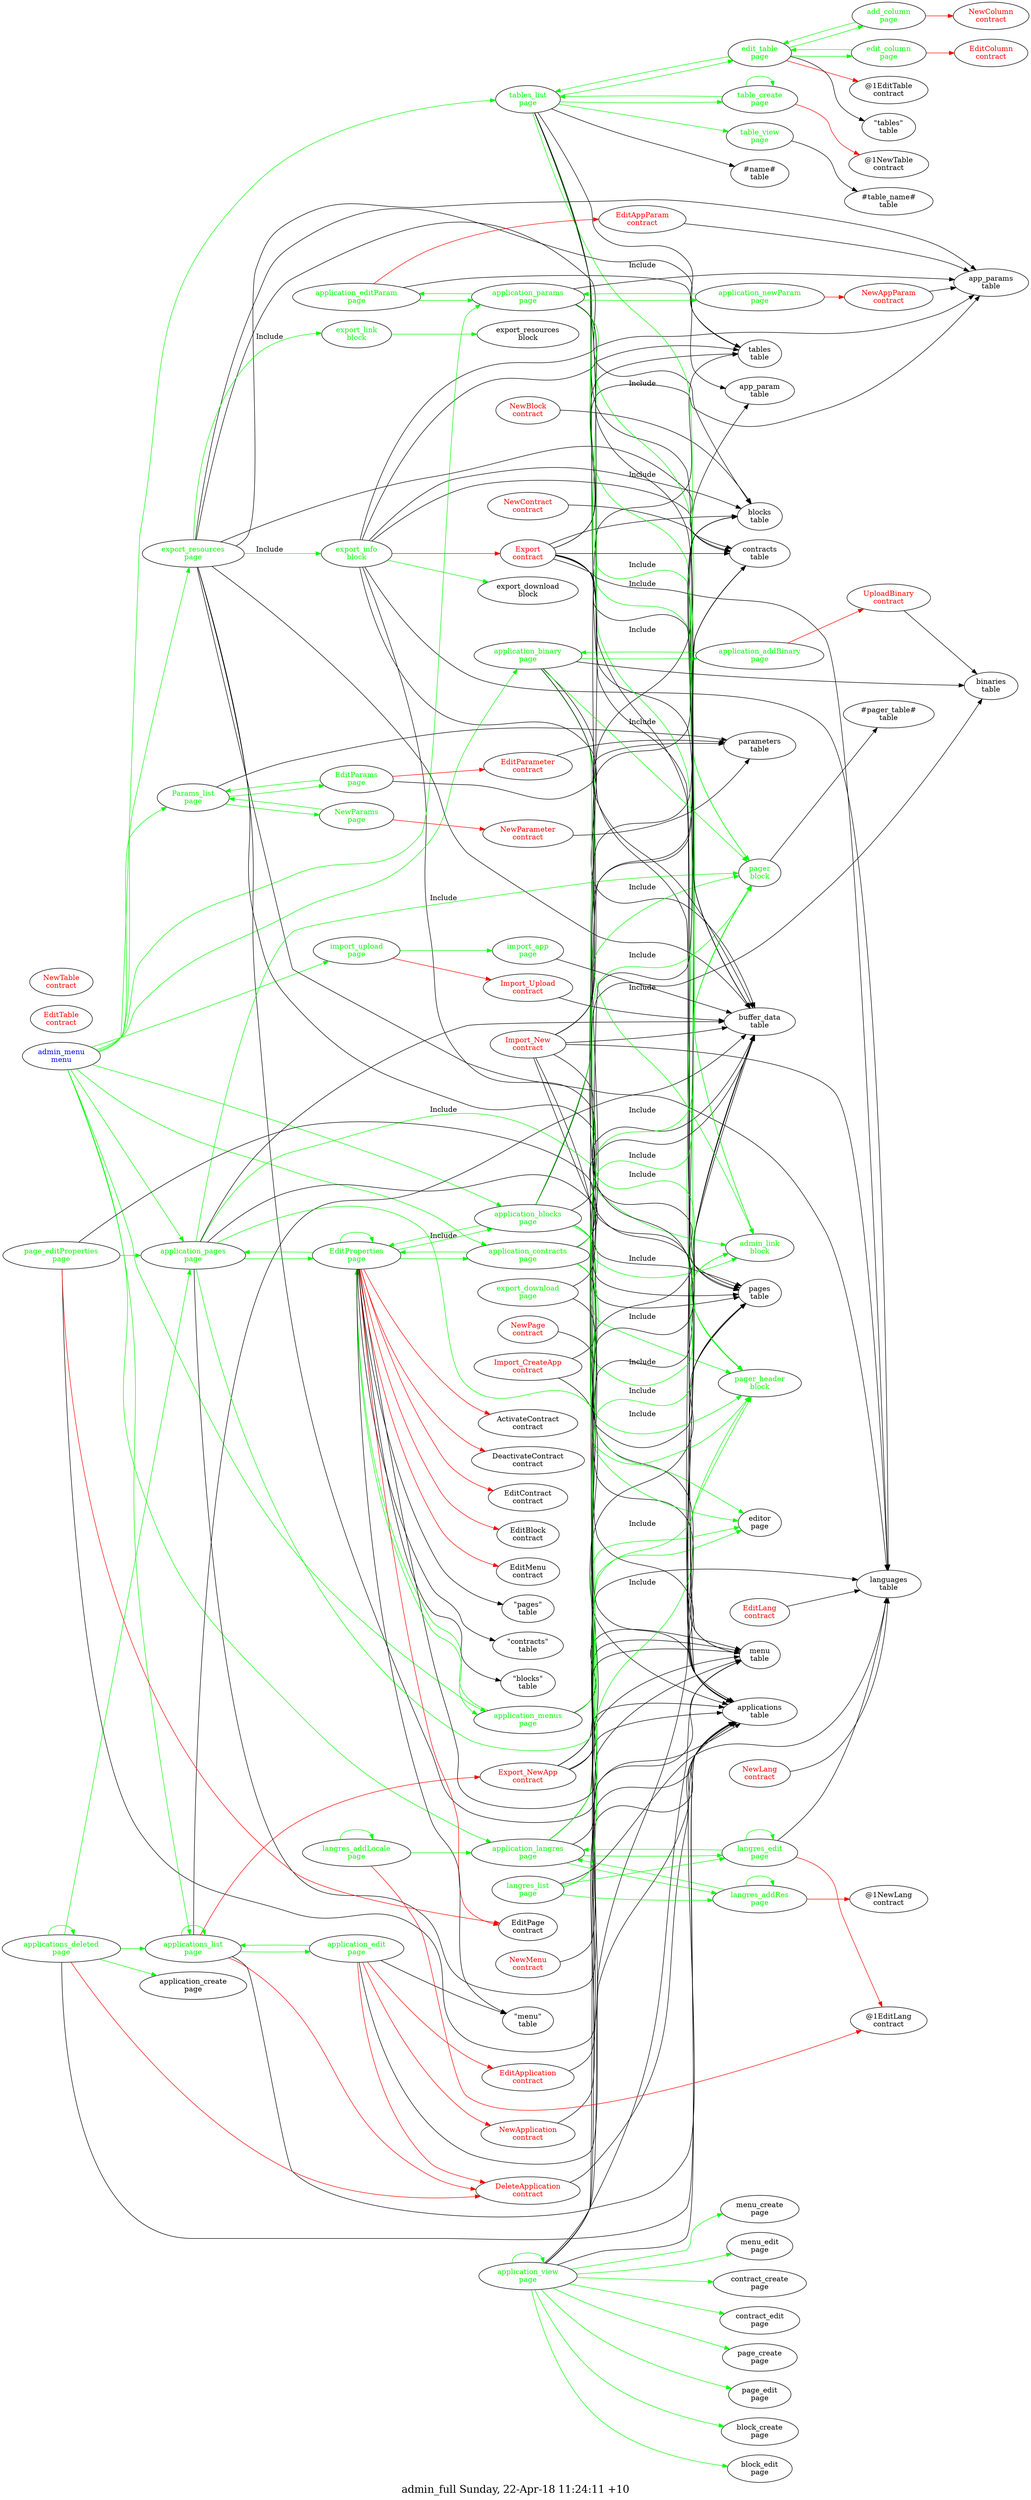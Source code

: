 digraph G {
fontsize="20.0";
label="admin_full Sunday, 22-Apr-18 11:24:11 +10";
rankdir=LR;
"admin_link\nblock" [fontcolor=green, group=blocks];
"export_info\nblock" -> "Export\ncontract"  [ color=red ]
"export_info\nblock" -> "buffer_data\ntable"
"export_info\nblock" -> "pages\ntable"
"export_info\nblock" -> "blocks\ntable"
"export_info\nblock" -> "app_params\ntable"
"export_info\nblock" -> "languages\ntable"
"export_info\nblock" -> "contracts\ntable"
"export_info\nblock" -> "tables\ntable"
"export_info\nblock" -> "export_download\nblock"  [ color=green ]
"export_info\nblock" [fontcolor=green, group=blocks];
"export_link\nblock" -> "export_resources\nblock"  [ color=green ]
"export_link\nblock" [fontcolor=green, group=blocks];
"pager\nblock" -> "#pager_table#\ntable"
"pager\nblock" [fontcolor=green, group=blocks];
"pager_header\nblock" [fontcolor=green, group=blocks];
"DeleteApplication\ncontract" -> "applications\ntable"
"DeleteApplication\ncontract" [fontcolor=red, group=contracts];
"EditAppParam\ncontract" -> "app_params\ntable"
"EditAppParam\ncontract" [fontcolor=red, group=contracts];
"EditApplication\ncontract" -> "applications\ntable"
"EditApplication\ncontract" [fontcolor=red, group=contracts];
"EditColumn\ncontract" [fontcolor=red, group=contracts];
"EditLang\ncontract" -> "languages\ntable"
"EditLang\ncontract" [fontcolor=red, group=contracts];
"EditParameter\ncontract" -> "parameters\ntable"
"EditParameter\ncontract" [fontcolor=red, group=contracts];
"EditTable\ncontract" [fontcolor=red, group=contracts];
"Export\ncontract" -> "buffer_data\ntable"
"Export\ncontract" -> "pages\ntable"
"Export\ncontract" -> "menu\ntable"
"Export\ncontract" -> "contracts\ntable"
"Export\ncontract" -> "blocks\ntable"
"Export\ncontract" -> "languages\ntable"
"Export\ncontract" -> "app_params\ntable"
"Export\ncontract" -> "tables\ntable"
"Export\ncontract" [fontcolor=red, group=contracts];
"Export_NewApp\ncontract" -> "applications\ntable"
"Export_NewApp\ncontract" -> "pages\ntable"
"Export_NewApp\ncontract" -> "menu\ntable"
"Export_NewApp\ncontract" -> "buffer_data\ntable"
"Export_NewApp\ncontract" [fontcolor=red, group=contracts];
"Import_CreateApp\ncontract" -> "buffer_data\ntable"
"Import_CreateApp\ncontract" -> "applications\ntable"
"Import_CreateApp\ncontract" [fontcolor=red, group=contracts];
"Import_New\ncontract" -> "buffer_data\ntable"
"Import_New\ncontract" -> "applications\ntable"
"Import_New\ncontract" -> "pages\ntable"
"Import_New\ncontract" -> "blocks\ntable"
"Import_New\ncontract" -> "menu\ntable"
"Import_New\ncontract" -> "app_param\ntable"
"Import_New\ncontract" -> "languages\ntable"
"Import_New\ncontract" -> "tables\ntable"
"Import_New\ncontract" [fontcolor=red, group=contracts];
"Import_Upload\ncontract" -> "buffer_data\ntable"
"Import_Upload\ncontract" [fontcolor=red, group=contracts];
"NewAppParam\ncontract" -> "app_params\ntable"
"NewAppParam\ncontract" [fontcolor=red, group=contracts];
"NewApplication\ncontract" -> "applications\ntable"
"NewApplication\ncontract" [fontcolor=red, group=contracts];
"NewBlock\ncontract" -> "blocks\ntable"
"NewBlock\ncontract" [fontcolor=red, group=contracts];
"NewColumn\ncontract" [fontcolor=red, group=contracts];
"NewContract\ncontract" -> "contracts\ntable"
"NewContract\ncontract" [fontcolor=red, group=contracts];
"NewLang\ncontract" -> "languages\ntable"
"NewLang\ncontract" [fontcolor=red, group=contracts];
"NewMenu\ncontract" -> "menu\ntable"
"NewMenu\ncontract" [fontcolor=red, group=contracts];
"NewPage\ncontract" -> "pages\ntable"
"NewPage\ncontract" [fontcolor=red, group=contracts];
"NewParameter\ncontract" -> "parameters\ntable"
"NewParameter\ncontract" [fontcolor=red, group=contracts];
"NewTable\ncontract" [fontcolor=red, group=contracts];
"UploadBinary\ncontract" -> "binaries\ntable"
"UploadBinary\ncontract" [fontcolor=red, group=contracts];
"admin_menu\nmenu" -> "applications_list\npage"  [ color=green ]
"admin_menu\nmenu" -> "Params_list\npage"  [ color=green ]
"admin_menu\nmenu" -> "application_menus\npage"  [ color=green ]
"admin_menu\nmenu" -> "import_upload\npage"  [ color=green ]
"admin_menu\nmenu" -> "export_resources\npage"  [ color=green ]
"admin_menu\nmenu" -> "application_pages\npage"  [ color=green ]
"admin_menu\nmenu" -> "application_blocks\npage"  [ color=green ]
"admin_menu\nmenu" -> "tables_list\npage"  [ color=green ]
"admin_menu\nmenu" -> "application_contracts\npage"  [ color=green ]
"admin_menu\nmenu" -> "application_params\npage"  [ color=green ]
"admin_menu\nmenu" -> "application_langres\npage"  [ color=green ]
"admin_menu\nmenu" -> "application_binary\npage"  [ color=green ]
"admin_menu\nmenu" [fontcolor=blue, group=menus];
"EditParams\npage" -> "EditParameter\ncontract"  [ color=red ]
"EditParams\npage" -> "parameters\ntable"
"EditParams\npage" -> "Params_list\npage"  [ color=green ]
"EditParams\npage" [fontcolor=green, group=pages];
"EditProperties\npage" -> "EditPage\ncontract"  [ color=red ]
"EditProperties\npage" -> "ActivateContract\ncontract"  [ color=red ]
"EditProperties\npage" -> "DeactivateContract\ncontract"  [ color=red ]
"EditProperties\npage" -> "EditContract\ncontract"  [ color=red ]
"EditProperties\npage" -> "EditBlock\ncontract"  [ color=red ]
"EditProperties\npage" -> "EditMenu\ncontract"  [ color=red ]
"EditProperties\npage" -> "\"pages\"\ntable"
"EditProperties\npage" -> "menu\ntable"
"EditProperties\npage" -> "\"contracts\"\ntable"
"EditProperties\npage" -> "\"blocks\"\ntable"
"EditProperties\npage" -> "\"menu\"\ntable"
"EditProperties\npage" -> "application_pages\npage"  [ color=green ]
"EditProperties\npage" -> "EditProperties\npage"  [ color=green ]
"EditProperties\npage" -> "application_contracts\npage"  [ color=green ]
"EditProperties\npage" -> "application_blocks\npage"  [ color=green ]
"EditProperties\npage" -> "application_menus\npage"  [ color=green ]
"EditProperties\npage" [fontcolor=green, group=pages];
"NewParams\npage" -> "NewParameter\ncontract"  [ color=red ]
"NewParams\npage" -> "Params_list\npage"  [ color=green ]
"NewParams\npage" [fontcolor=green, group=pages];
"Params_list\npage" -> "parameters\ntable"
"Params_list\npage" -> "EditParams\npage"  [ color=green ]
"Params_list\npage" -> "NewParams\npage"  [ color=green ]
"Params_list\npage" [fontcolor=green, group=pages];
"add_column\npage" -> "NewColumn\ncontract"  [ color=red ]
"add_column\npage" -> "edit_table\npage"  [ color=green ]
"add_column\npage" [fontcolor=green, group=pages];
"application_addBinary\npage" -> "UploadBinary\ncontract"  [ color=red ]
"application_addBinary\npage" -> "application_binary\npage"  [ color=green ]
"application_addBinary\npage" [fontcolor=green, group=pages];
"application_binary\npage" -> "buffer_data\ntable"
"application_binary\npage" -> "applications\ntable"
"application_binary\npage" -> "binaries\ntable"
"application_binary\npage" -> "application_addBinary\npage"  [ color=green ]
"application_binary\npage" -> "admin_link\nblock"  [ color=green, label=Include ]
"application_binary\npage" -> "pager_header\nblock"  [ color=green, label=Include ]
"application_binary\npage" -> "pager\nblock"  [ color=green, label=Include ]
"application_binary\npage" [fontcolor=green, group=pages];
"application_blocks\npage" -> "buffer_data\ntable"
"application_blocks\npage" -> "applications\ntable"
"application_blocks\npage" -> "blocks\ntable"
"application_blocks\npage" -> "editor\npage"  [ color=green ]
"application_blocks\npage" -> "EditProperties\npage"  [ color=green ]
"application_blocks\npage" -> "admin_link\nblock"  [ color=green, label=Include ]
"application_blocks\npage" -> "pager_header\nblock"  [ color=green, label=Include ]
"application_blocks\npage" -> "pager\nblock"  [ color=green, label=Include ]
"application_blocks\npage" [fontcolor=green, group=pages];
"application_contracts\npage" -> "buffer_data\ntable"
"application_contracts\npage" -> "applications\ntable"
"application_contracts\npage" -> "contracts\ntable"
"application_contracts\npage" -> "editor\npage"  [ color=green ]
"application_contracts\npage" -> "EditProperties\npage"  [ color=green ]
"application_contracts\npage" -> "admin_link\nblock"  [ color=green, label=Include ]
"application_contracts\npage" -> "pager_header\nblock"  [ color=green, label=Include ]
"application_contracts\npage" -> "pager\nblock"  [ color=green, label=Include ]
"application_contracts\npage" [fontcolor=green, group=pages];
"application_edit\npage" -> "EditApplication\ncontract"  [ color=red ]
"application_edit\npage" -> "DeleteApplication\ncontract"  [ color=red ]
"application_edit\npage" -> "NewApplication\ncontract"  [ color=red ]
"application_edit\npage" -> "applications\ntable"
"application_edit\npage" -> "\"menu\"\ntable"
"application_edit\npage" -> "applications_list\npage"  [ color=green ]
"application_edit\npage" [fontcolor=green, group=pages];
"application_editParam\npage" -> "EditAppParam\ncontract"  [ color=red ]
"application_editParam\npage" -> "app_param\ntable"
"application_editParam\npage" -> "application_params\npage"  [ color=green ]
"application_editParam\npage" [fontcolor=green, group=pages];
"application_langres\npage" -> "buffer_data\ntable"
"application_langres\npage" -> "applications\ntable"
"application_langres\npage" -> "languages\ntable"
"application_langres\npage" -> "langres_addRes\npage"  [ color=green ]
"application_langres\npage" -> "langres_edit\npage"  [ color=green ]
"application_langres\npage" -> "admin_link\nblock"  [ color=green, label=Include ]
"application_langres\npage" -> "pager_header\nblock"  [ color=green, label=Include ]
"application_langres\npage" -> "pager\nblock"  [ color=green, label=Include ]
"application_langres\npage" [fontcolor=green, group=pages];
"application_menus\npage" -> "menu\ntable"
"application_menus\npage" -> "editor\npage"  [ color=green ]
"application_menus\npage" -> "EditProperties\npage"  [ color=green ]
"application_menus\npage" [fontcolor=green, group=pages];
"application_newParam\npage" -> "NewAppParam\ncontract"  [ color=red ]
"application_newParam\npage" -> "application_params\npage"  [ color=green ]
"application_newParam\npage" [fontcolor=green, group=pages];
"application_pages\npage" -> "buffer_data\ntable"
"application_pages\npage" -> "applications\ntable"
"application_pages\npage" -> "pages\ntable"
"application_pages\npage" -> "editor\npage"  [ color=green ]
"application_pages\npage" -> "EditProperties\npage"  [ color=green ]
"application_pages\npage" -> "admin_link\nblock"  [ color=green, label=Include ]
"application_pages\npage" -> "pager_header\nblock"  [ color=green, label=Include ]
"application_pages\npage" -> "pager\nblock"  [ color=green, label=Include ]
"application_pages\npage" [fontcolor=green, group=pages];
"application_params\npage" -> "buffer_data\ntable"
"application_params\npage" -> "applications\ntable"
"application_params\npage" -> "app_params\ntable"
"application_params\npage" -> "application_newParam\npage"  [ color=green ]
"application_params\npage" -> "application_editParam\npage"  [ color=green ]
"application_params\npage" -> "admin_link\nblock"  [ color=green, label=Include ]
"application_params\npage" -> "pager_header\nblock"  [ color=green, label=Include ]
"application_params\npage" -> "pager\nblock"  [ color=green, label=Include ]
"application_params\npage" [fontcolor=green, group=pages];
"application_view\npage" -> "applications\ntable"
"application_view\npage" -> "pages\ntable"
"application_view\npage" -> "blocks\ntable"
"application_view\npage" -> "menu\ntable"
"application_view\npage" -> "contracts\ntable"
"application_view\npage" -> "application_view\npage"  [ color=green ]
"application_view\npage" -> "page_create\npage"  [ color=green ]
"application_view\npage" -> "page_edit\npage"  [ color=green ]
"application_view\npage" -> "block_create\npage"  [ color=green ]
"application_view\npage" -> "block_edit\npage"  [ color=green ]
"application_view\npage" -> "menu_create\npage"  [ color=green ]
"application_view\npage" -> "menu_edit\npage"  [ color=green ]
"application_view\npage" -> "contract_create\npage"  [ color=green ]
"application_view\npage" -> "contract_edit\npage"  [ color=green ]
"application_view\npage" [fontcolor=green, group=pages];
"applications_deleted\npage" -> "DeleteApplication\ncontract"  [ color=red ]
"applications_deleted\npage" -> "applications\ntable"
"applications_deleted\npage" -> "application_pages\npage"  [ color=green ]
"applications_deleted\npage" -> "applications_deleted\npage"  [ color=green ]
"applications_deleted\npage" -> "applications_list\npage"  [ color=green ]
"applications_deleted\npage" -> "application_create\npage"  [ color=green ]
"applications_deleted\npage" [fontcolor=green, group=pages];
"applications_list\npage" -> "DeleteApplication\ncontract"  [ color=red ]
"applications_list\npage" -> "Export_NewApp\ncontract"  [ color=red ]
"applications_list\npage" -> "applications\ntable"
"applications_list\npage" -> "buffer_data\ntable"
"applications_list\npage" -> "applications_list\npage"  [ color=green ]
"applications_list\npage" -> "application_edit\npage"  [ color=green ]
"applications_list\npage" [fontcolor=green, group=pages];
"edit_column\npage" -> "EditColumn\ncontract"  [ color=red ]
"edit_column\npage" -> "edit_table\npage"  [ color=green ]
"edit_column\npage" [fontcolor=green, group=pages];
"edit_table\npage" -> "@1EditTable\ncontract"  [ color=red ]
"edit_table\npage" -> "\"tables\"\ntable"
"edit_table\npage" -> "edit_column\npage"  [ color=green ]
"edit_table\npage" -> "add_column\npage"  [ color=green ]
"edit_table\npage" -> "tables_list\npage"  [ color=green ]
"edit_table\npage" [fontcolor=green, group=pages];
"export_download\npage" -> "binaries\ntable"
"export_download\npage" -> "applications\ntable"
"export_download\npage" [fontcolor=green, group=pages];
"export_resources\npage" -> "buffer_data\ntable"
"export_resources\npage" -> "pages\ntable"
"export_resources\npage" -> "blocks\ntable"
"export_resources\npage" -> "menu\ntable"
"export_resources\npage" -> "app_params\ntable"
"export_resources\npage" -> "languages\ntable"
"export_resources\npage" -> "contracts\ntable"
"export_resources\npage" -> "tables\ntable"
"export_resources\npage" -> "export_link\nblock"  [ color=green, label=Include ]
"export_resources\npage" -> "export_info\nblock"  [ color=green, label=Include ]
"export_resources\npage" [fontcolor=green, group=pages];
"import_app\npage" -> "buffer_data\ntable"
"import_app\npage" [fontcolor=green, group=pages];
"import_upload\npage" -> "Import_Upload\ncontract"  [ color=red ]
"import_upload\npage" -> "import_app\npage"  [ color=green ]
"import_upload\npage" [fontcolor=green, group=pages];
"langres_addLocale\npage" -> "@1EditLang\ncontract"  [ color=red ]
"langres_addLocale\npage" -> "langres_addLocale\npage"  [ color=green ]
"langres_addLocale\npage" -> "application_langres\npage"  [ color=green ]
"langres_addLocale\npage" [fontcolor=green, group=pages];
"langres_addRes\npage" -> "@1NewLang\ncontract"  [ color=red ]
"langres_addRes\npage" -> "langres_addRes\npage"  [ color=green ]
"langres_addRes\npage" -> "application_langres\npage"  [ color=green ]
"langres_addRes\npage" [fontcolor=green, group=pages];
"langres_edit\npage" -> "@1EditLang\ncontract"  [ color=red ]
"langres_edit\npage" -> "languages\ntable"
"langres_edit\npage" -> "langres_edit\npage"  [ color=green ]
"langres_edit\npage" -> "application_langres\npage"  [ color=green ]
"langres_edit\npage" [fontcolor=green, group=pages];
"langres_list\npage" -> "languages\ntable"
"langres_list\npage" -> "langres_addRes\npage"  [ color=green ]
"langres_list\npage" -> "langres_edit\npage"  [ color=green ]
"langres_list\npage" -> "pager_header\nblock"  [ color=green, label=Include ]
"langres_list\npage" -> "pager\nblock"  [ color=green, label=Include ]
"langres_list\npage" [fontcolor=green, group=pages];
"page_editProperties\npage" -> "EditPage\ncontract"  [ color=red ]
"page_editProperties\npage" -> "pages\ntable"
"page_editProperties\npage" -> "menu\ntable"
"page_editProperties\npage" -> "application_pages\npage"  [ color=green ]
"page_editProperties\npage" [fontcolor=green, group=pages];
"table_create\npage" -> "@1NewTable\ncontract"  [ color=red ]
"table_create\npage" -> "table_create\npage"  [ color=green ]
"table_create\npage" -> "tables_list\npage"  [ color=green ]
"table_create\npage" [fontcolor=green, group=pages];
"table_view\npage" -> "#table_name#\ntable"
"table_view\npage" [fontcolor=green, group=pages];
"tables_list\npage" -> "buffer_data\ntable"
"tables_list\npage" -> "applications\ntable"
"tables_list\npage" -> "tables\ntable"
"tables_list\npage" -> "#name#\ntable"
"tables_list\npage" -> "table_create\npage"  [ color=green ]
"tables_list\npage" -> "table_view\npage"  [ color=green ]
"tables_list\npage" -> "edit_table\npage"  [ color=green ]
"tables_list\npage" -> "admin_link\nblock"  [ color=green, label=Include ]
"tables_list\npage" -> "pager_header\nblock"  [ color=green, label=Include ]
"tables_list\npage" -> "pager\nblock"  [ color=green, label=Include ]
"tables_list\npage" [fontcolor=green, group=pages];
}
